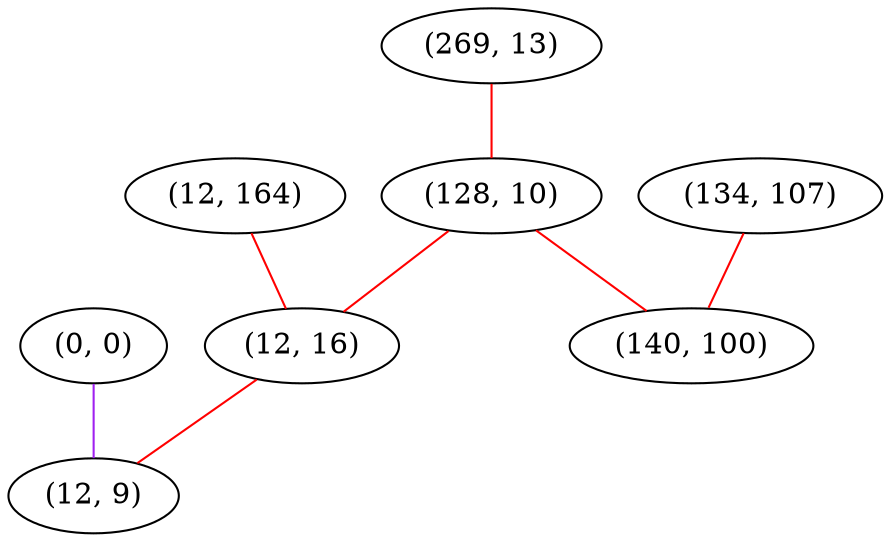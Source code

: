 graph "" {
"(0, 0)";
"(269, 13)";
"(134, 107)";
"(12, 164)";
"(128, 10)";
"(140, 100)";
"(12, 16)";
"(12, 9)";
"(0, 0)" -- "(12, 9)"  [color=purple, key=0, weight=4];
"(269, 13)" -- "(128, 10)"  [color=red, key=0, weight=1];
"(134, 107)" -- "(140, 100)"  [color=red, key=0, weight=1];
"(12, 164)" -- "(12, 16)"  [color=red, key=0, weight=1];
"(128, 10)" -- "(140, 100)"  [color=red, key=0, weight=1];
"(128, 10)" -- "(12, 16)"  [color=red, key=0, weight=1];
"(12, 16)" -- "(12, 9)"  [color=red, key=0, weight=1];
}
